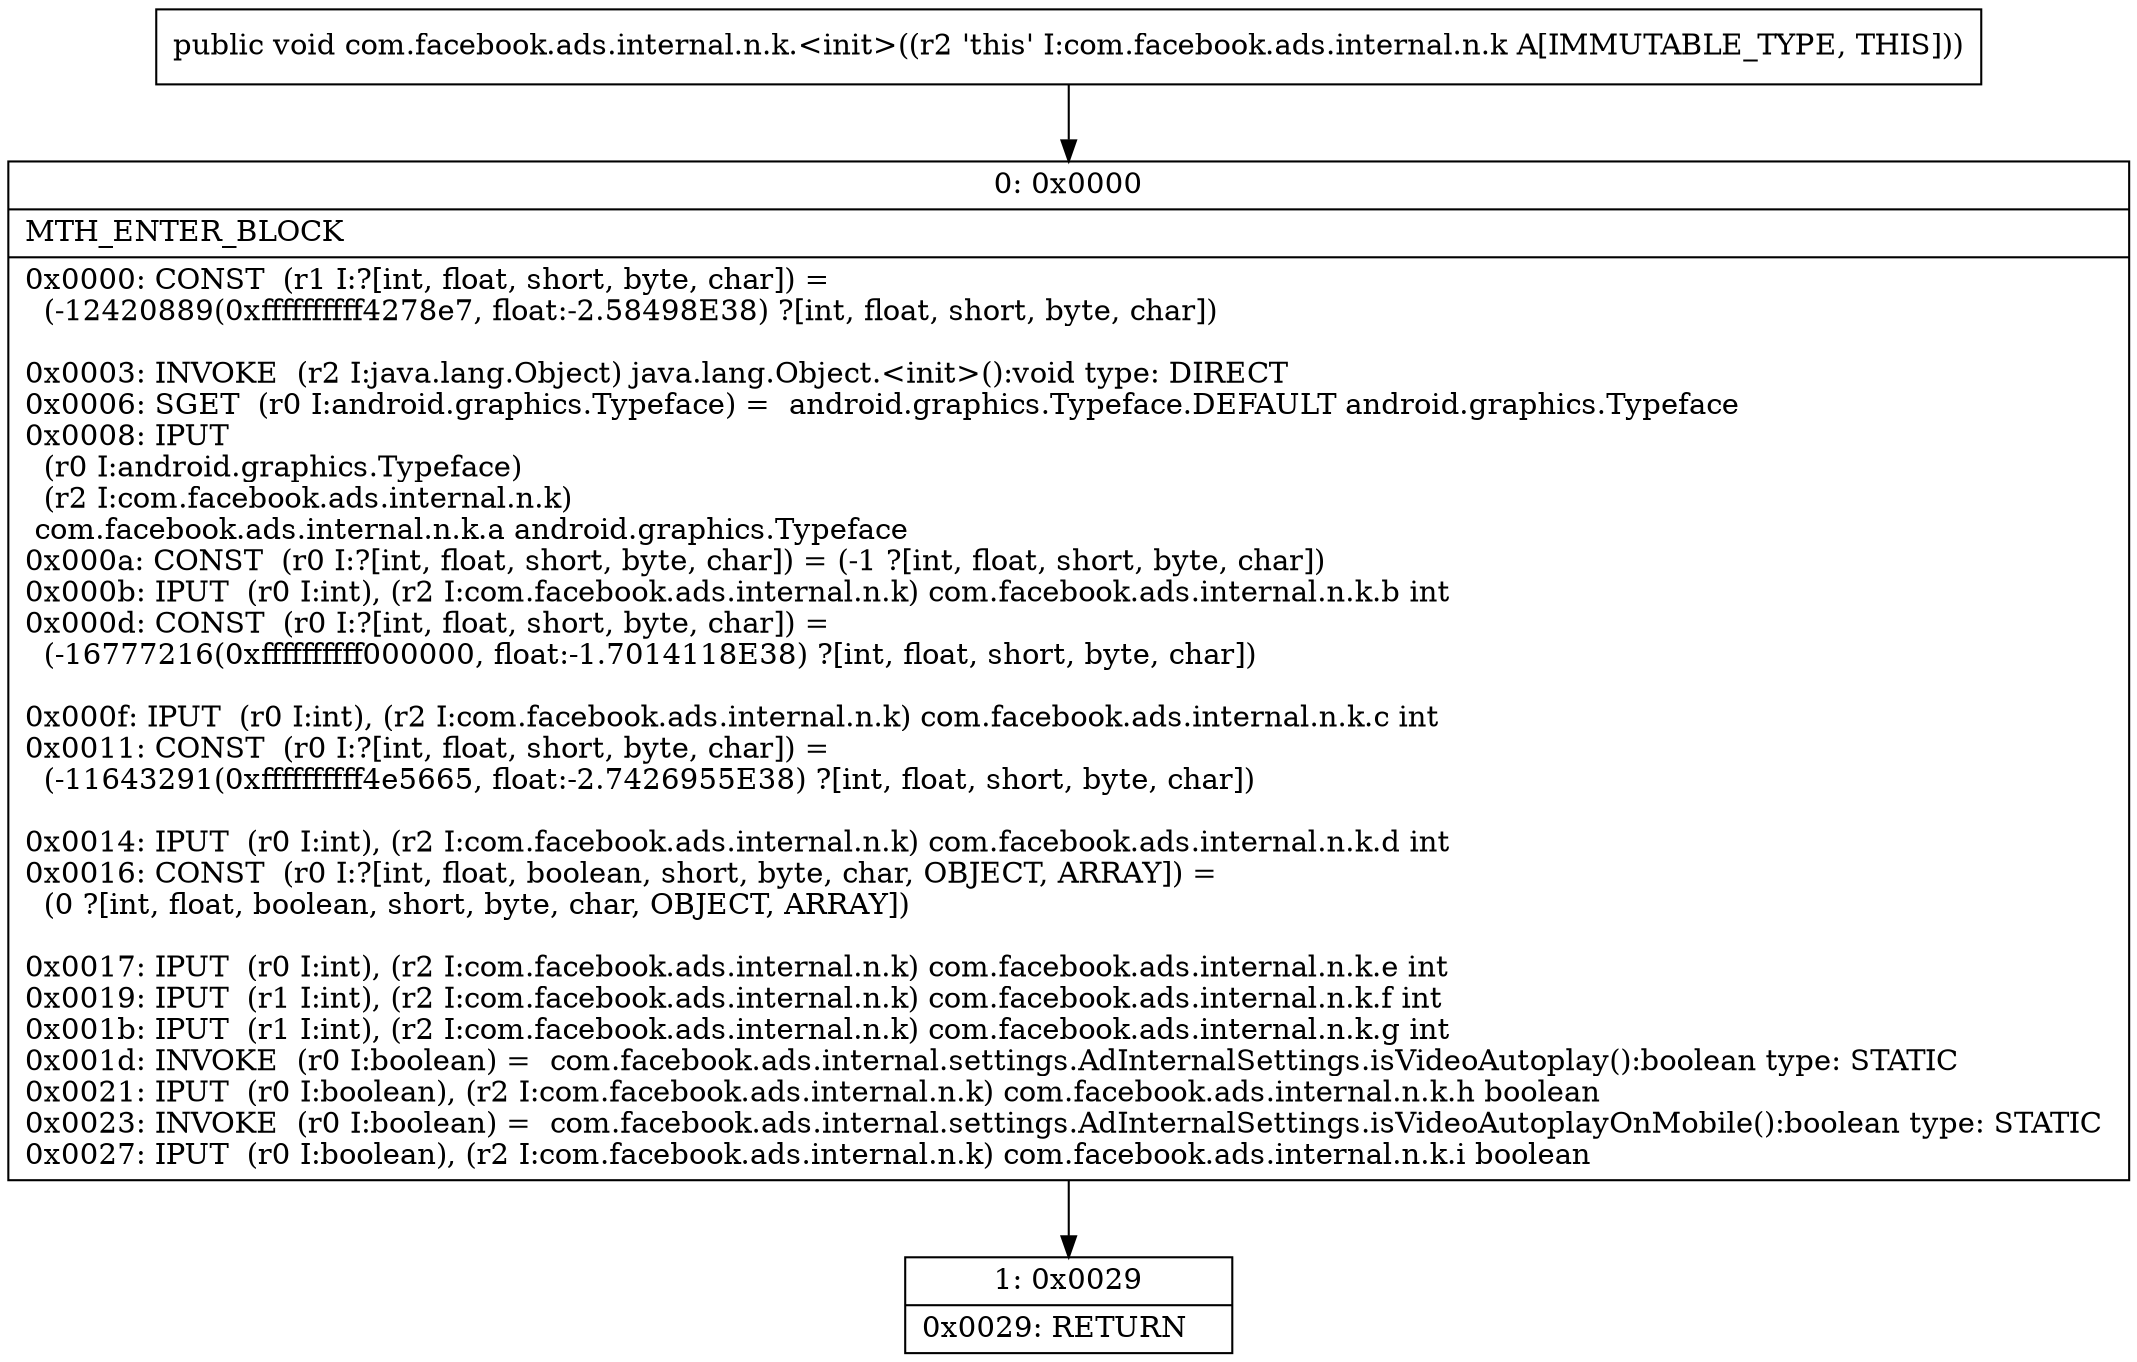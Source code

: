 digraph "CFG forcom.facebook.ads.internal.n.k.\<init\>()V" {
Node_0 [shape=record,label="{0\:\ 0x0000|MTH_ENTER_BLOCK\l|0x0000: CONST  (r1 I:?[int, float, short, byte, char]) = \l  (\-12420889(0xffffffffff4278e7, float:\-2.58498E38) ?[int, float, short, byte, char])\l \l0x0003: INVOKE  (r2 I:java.lang.Object) java.lang.Object.\<init\>():void type: DIRECT \l0x0006: SGET  (r0 I:android.graphics.Typeface) =  android.graphics.Typeface.DEFAULT android.graphics.Typeface \l0x0008: IPUT  \l  (r0 I:android.graphics.Typeface)\l  (r2 I:com.facebook.ads.internal.n.k)\l com.facebook.ads.internal.n.k.a android.graphics.Typeface \l0x000a: CONST  (r0 I:?[int, float, short, byte, char]) = (\-1 ?[int, float, short, byte, char]) \l0x000b: IPUT  (r0 I:int), (r2 I:com.facebook.ads.internal.n.k) com.facebook.ads.internal.n.k.b int \l0x000d: CONST  (r0 I:?[int, float, short, byte, char]) = \l  (\-16777216(0xffffffffff000000, float:\-1.7014118E38) ?[int, float, short, byte, char])\l \l0x000f: IPUT  (r0 I:int), (r2 I:com.facebook.ads.internal.n.k) com.facebook.ads.internal.n.k.c int \l0x0011: CONST  (r0 I:?[int, float, short, byte, char]) = \l  (\-11643291(0xffffffffff4e5665, float:\-2.7426955E38) ?[int, float, short, byte, char])\l \l0x0014: IPUT  (r0 I:int), (r2 I:com.facebook.ads.internal.n.k) com.facebook.ads.internal.n.k.d int \l0x0016: CONST  (r0 I:?[int, float, boolean, short, byte, char, OBJECT, ARRAY]) = \l  (0 ?[int, float, boolean, short, byte, char, OBJECT, ARRAY])\l \l0x0017: IPUT  (r0 I:int), (r2 I:com.facebook.ads.internal.n.k) com.facebook.ads.internal.n.k.e int \l0x0019: IPUT  (r1 I:int), (r2 I:com.facebook.ads.internal.n.k) com.facebook.ads.internal.n.k.f int \l0x001b: IPUT  (r1 I:int), (r2 I:com.facebook.ads.internal.n.k) com.facebook.ads.internal.n.k.g int \l0x001d: INVOKE  (r0 I:boolean) =  com.facebook.ads.internal.settings.AdInternalSettings.isVideoAutoplay():boolean type: STATIC \l0x0021: IPUT  (r0 I:boolean), (r2 I:com.facebook.ads.internal.n.k) com.facebook.ads.internal.n.k.h boolean \l0x0023: INVOKE  (r0 I:boolean) =  com.facebook.ads.internal.settings.AdInternalSettings.isVideoAutoplayOnMobile():boolean type: STATIC \l0x0027: IPUT  (r0 I:boolean), (r2 I:com.facebook.ads.internal.n.k) com.facebook.ads.internal.n.k.i boolean \l}"];
Node_1 [shape=record,label="{1\:\ 0x0029|0x0029: RETURN   \l}"];
MethodNode[shape=record,label="{public void com.facebook.ads.internal.n.k.\<init\>((r2 'this' I:com.facebook.ads.internal.n.k A[IMMUTABLE_TYPE, THIS])) }"];
MethodNode -> Node_0;
Node_0 -> Node_1;
}

